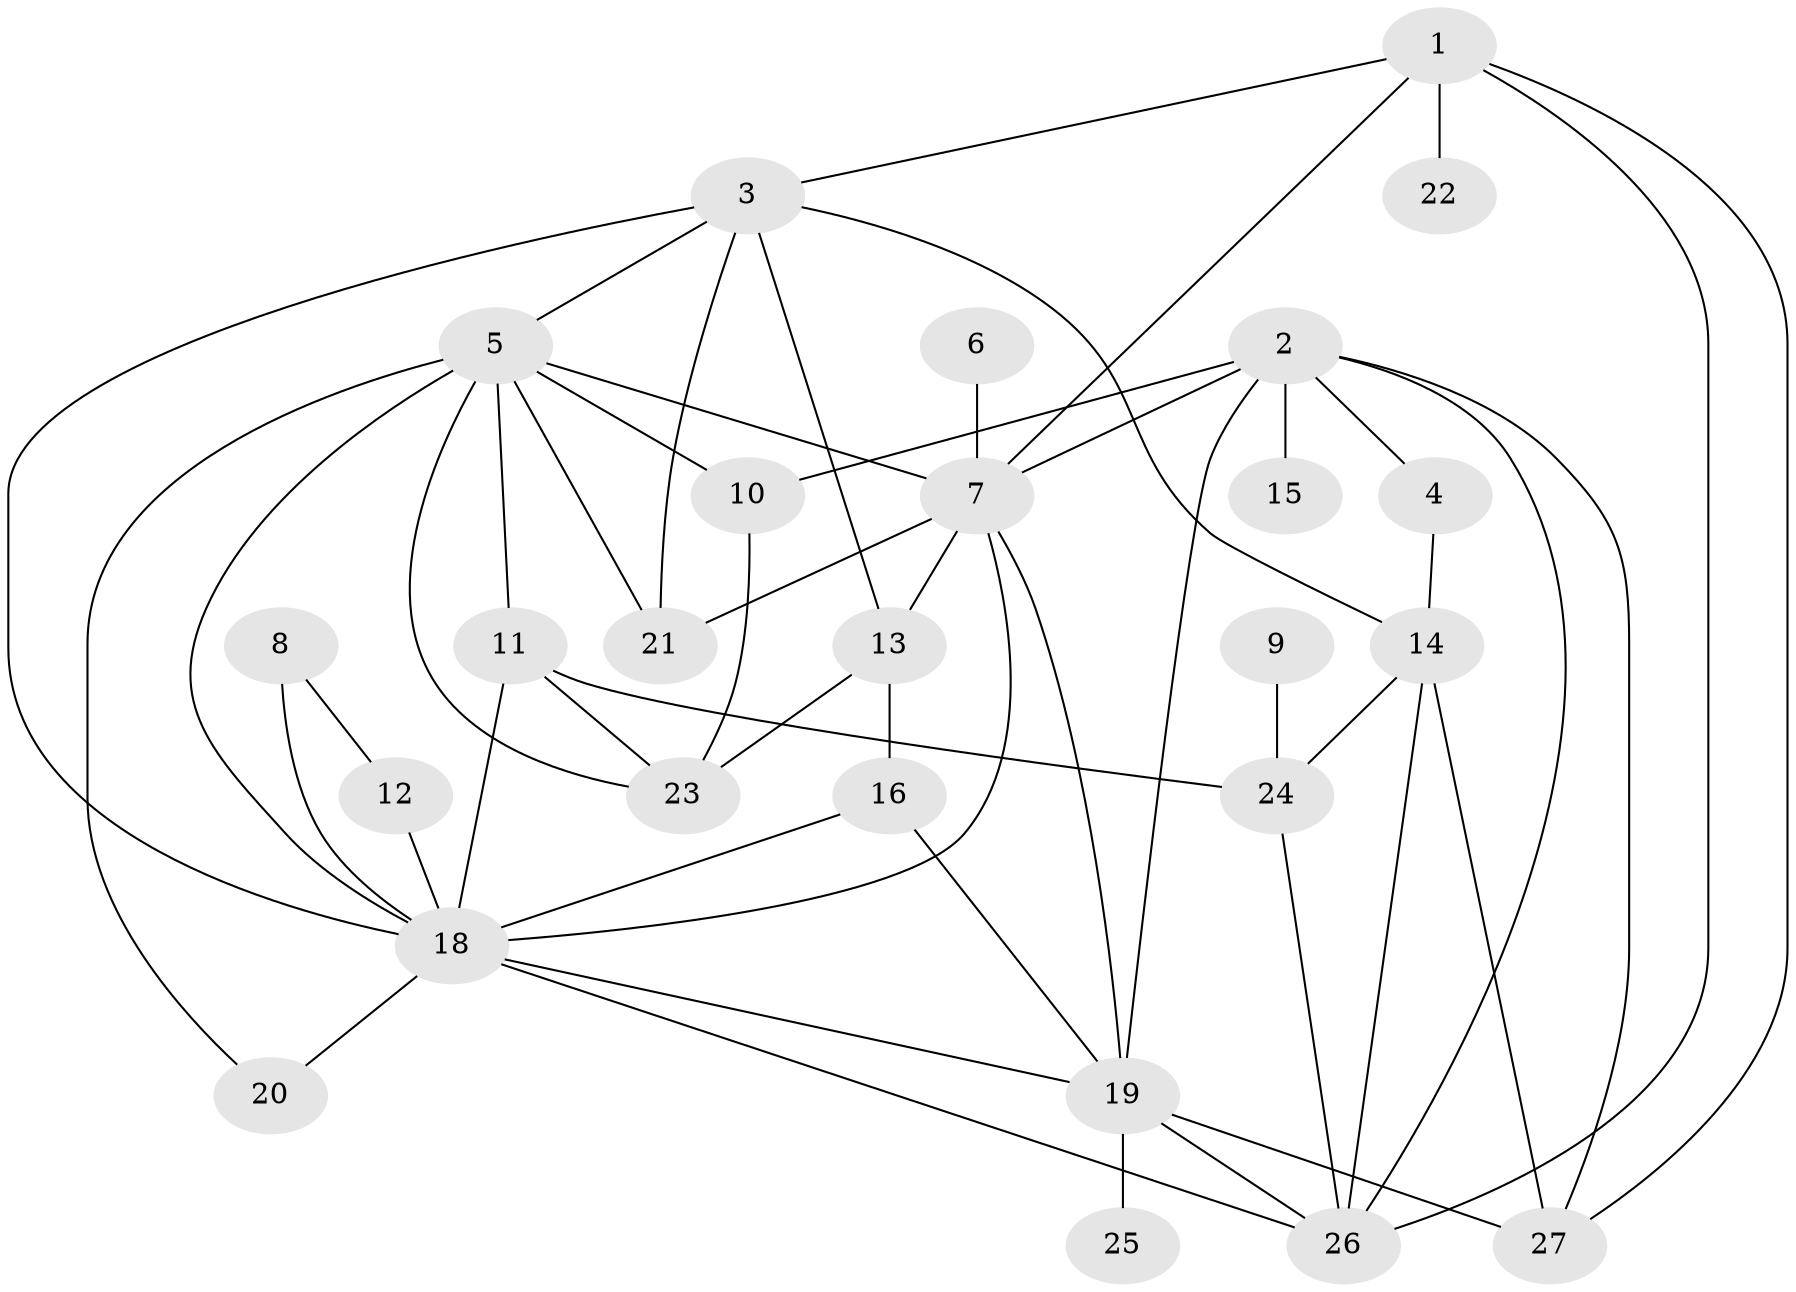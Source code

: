 // original degree distribution, {5: 0.12962962962962962, 7: 0.018518518518518517, 3: 0.24074074074074073, 2: 0.2962962962962963, 1: 0.09259259259259259, 4: 0.1111111111111111, 0: 0.018518518518518517, 6: 0.07407407407407407, 8: 0.018518518518518517}
// Generated by graph-tools (version 1.1) at 2025/33/03/09/25 02:33:33]
// undirected, 26 vertices, 52 edges
graph export_dot {
graph [start="1"]
  node [color=gray90,style=filled];
  1;
  2;
  3;
  4;
  5;
  6;
  7;
  8;
  9;
  10;
  11;
  12;
  13;
  14;
  15;
  16;
  18;
  19;
  20;
  21;
  22;
  23;
  24;
  25;
  26;
  27;
  1 -- 3 [weight=1.0];
  1 -- 7 [weight=1.0];
  1 -- 22 [weight=1.0];
  1 -- 26 [weight=1.0];
  1 -- 27 [weight=1.0];
  2 -- 4 [weight=1.0];
  2 -- 7 [weight=1.0];
  2 -- 10 [weight=1.0];
  2 -- 15 [weight=1.0];
  2 -- 19 [weight=1.0];
  2 -- 26 [weight=1.0];
  2 -- 27 [weight=1.0];
  3 -- 5 [weight=1.0];
  3 -- 13 [weight=1.0];
  3 -- 14 [weight=1.0];
  3 -- 18 [weight=1.0];
  3 -- 21 [weight=1.0];
  4 -- 14 [weight=1.0];
  5 -- 7 [weight=2.0];
  5 -- 10 [weight=1.0];
  5 -- 11 [weight=1.0];
  5 -- 18 [weight=2.0];
  5 -- 20 [weight=1.0];
  5 -- 21 [weight=1.0];
  5 -- 23 [weight=1.0];
  6 -- 7 [weight=1.0];
  7 -- 13 [weight=1.0];
  7 -- 18 [weight=2.0];
  7 -- 19 [weight=1.0];
  7 -- 21 [weight=1.0];
  8 -- 12 [weight=1.0];
  8 -- 18 [weight=1.0];
  9 -- 24 [weight=1.0];
  10 -- 23 [weight=1.0];
  11 -- 18 [weight=1.0];
  11 -- 23 [weight=1.0];
  11 -- 24 [weight=1.0];
  12 -- 18 [weight=1.0];
  13 -- 16 [weight=1.0];
  13 -- 23 [weight=1.0];
  14 -- 24 [weight=1.0];
  14 -- 26 [weight=1.0];
  14 -- 27 [weight=1.0];
  16 -- 18 [weight=1.0];
  16 -- 19 [weight=2.0];
  18 -- 19 [weight=1.0];
  18 -- 20 [weight=1.0];
  18 -- 26 [weight=1.0];
  19 -- 25 [weight=2.0];
  19 -- 26 [weight=1.0];
  19 -- 27 [weight=2.0];
  24 -- 26 [weight=1.0];
}
